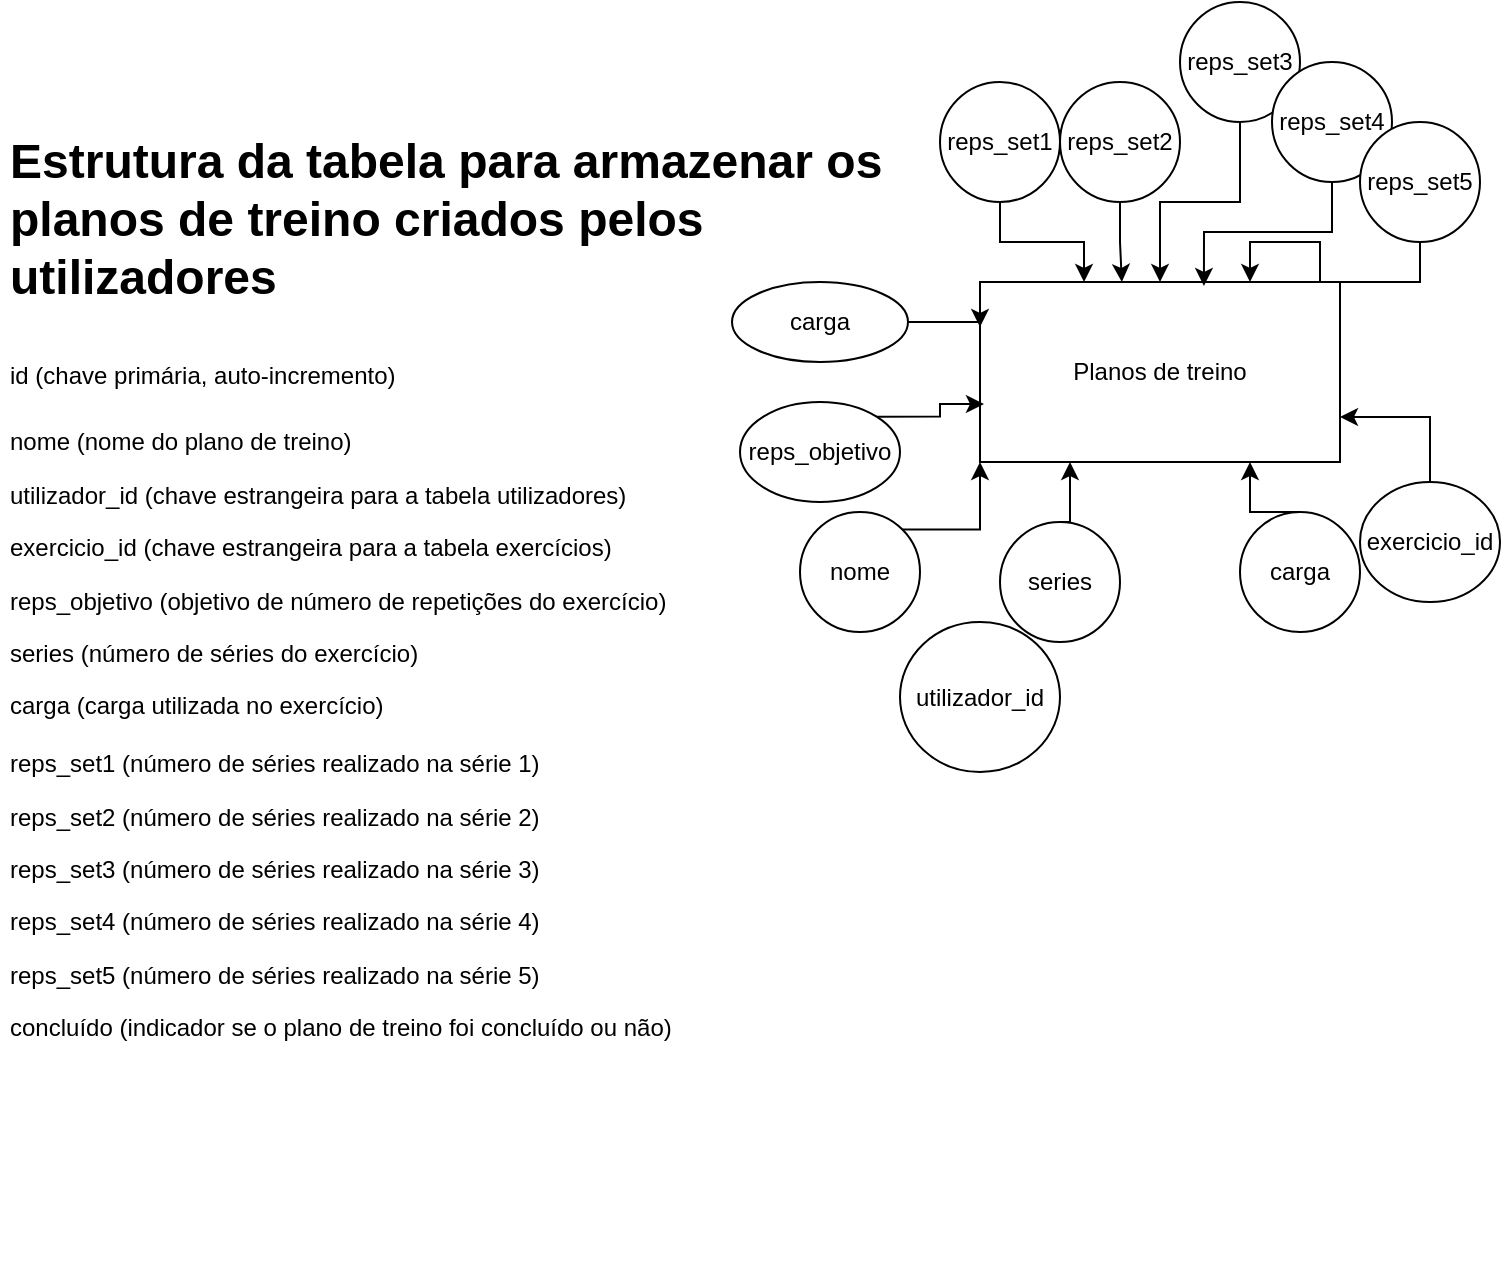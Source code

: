 <mxfile version="20.7.4" type="device"><diagram id="oC7-36rj8buSd17KACSE" name="Page-1"><mxGraphModel dx="1367" dy="741" grid="1" gridSize="10" guides="1" tooltips="1" connect="1" arrows="1" fold="1" page="1" pageScale="1" pageWidth="850" pageHeight="1100" math="0" shadow="0"><root><mxCell id="0"/><mxCell id="1" parent="0"/><mxCell id="NMemOpilYqhohQRS49X0-16" value="&lt;h1&gt;Estrutura da tabela para armazenar os planos de treino criados pelos utilizadores&lt;br&gt;&lt;/h1&gt;&lt;h1&gt;&lt;span style=&quot;background-color: initial; font-size: 12px; font-weight: normal;&quot;&gt;id (chave primária, auto-incremento)&lt;/span&gt;&lt;br&gt;&lt;/h1&gt;&lt;p&gt;nome (nome do plano de treino)&lt;/p&gt;&lt;p&gt;utilizador_id (chave estrangeira para a tabela utilizadores)&lt;/p&gt;&lt;p&gt;exercicio_id (chave estrangeira para a tabela exercícios)&lt;/p&gt;&lt;p&gt;reps_objetivo (objetivo de número de repetições do exercício)&lt;/p&gt;&lt;p&gt;series (número de séries do exercício)&lt;/p&gt;&lt;p&gt;carga (carga utilizada no exercício)&lt;br&gt;&lt;br&gt;reps_set1 (número de séries realizado na série 1)&lt;br&gt;&lt;/p&gt;&lt;p&gt;reps_set2 (número de séries realizado na série 2)&lt;br&gt;&lt;/p&gt;&lt;p&gt;reps_set3 (número de séries realizado na série 3)&lt;br&gt;&lt;/p&gt;&lt;p&gt;reps_set4 (número de séries realizado na série 4)&lt;br&gt;&lt;/p&gt;&lt;p&gt;reps_set5 (número de séries realizado na série 5)&lt;br&gt;&lt;/p&gt;&lt;p&gt;concluído (indicador se o plano de treino foi concluído ou não)&lt;/p&gt;" style="text;html=1;strokeColor=none;fillColor=none;spacing=5;spacingTop=-20;whiteSpace=wrap;overflow=hidden;rounded=0;" parent="1" vertex="1"><mxGeometry x="34" y="80" width="460" height="580" as="geometry"/></mxCell><mxCell id="NMemOpilYqhohQRS49X0-17" value="Planos de treino" style="rounded=0;whiteSpace=wrap;html=1;" parent="1" vertex="1"><mxGeometry x="524" y="160" width="180" height="90" as="geometry"/></mxCell><mxCell id="NMemOpilYqhohQRS49X0-29" style="edgeStyle=orthogonalEdgeStyle;rounded=0;orthogonalLoop=1;jettySize=auto;html=1;exitX=1;exitY=0;exitDx=0;exitDy=0;entryX=0;entryY=1;entryDx=0;entryDy=0;" parent="1" source="NMemOpilYqhohQRS49X0-18" target="NMemOpilYqhohQRS49X0-17" edge="1"><mxGeometry relative="1" as="geometry"/></mxCell><mxCell id="NMemOpilYqhohQRS49X0-18" value="nome" style="ellipse;whiteSpace=wrap;html=1;" parent="1" vertex="1"><mxGeometry x="434" y="275" width="60" height="60" as="geometry"/></mxCell><mxCell id="NMemOpilYqhohQRS49X0-19" value="utilizador_id" style="ellipse;whiteSpace=wrap;html=1;" parent="1" vertex="1"><mxGeometry x="484" y="330" width="80" height="75" as="geometry"/></mxCell><mxCell id="NMemOpilYqhohQRS49X0-34" style="edgeStyle=orthogonalEdgeStyle;rounded=0;orthogonalLoop=1;jettySize=auto;html=1;exitX=0.5;exitY=0;exitDx=0;exitDy=0;entryX=1;entryY=0.75;entryDx=0;entryDy=0;" parent="1" source="NMemOpilYqhohQRS49X0-20" target="NMemOpilYqhohQRS49X0-17" edge="1"><mxGeometry relative="1" as="geometry"/></mxCell><mxCell id="NMemOpilYqhohQRS49X0-20" value="exercicio_id" style="ellipse;whiteSpace=wrap;html=1;" parent="1" vertex="1"><mxGeometry x="714" y="260" width="70" height="60" as="geometry"/></mxCell><mxCell id="NMemOpilYqhohQRS49X0-35" style="edgeStyle=orthogonalEdgeStyle;rounded=0;orthogonalLoop=1;jettySize=auto;html=1;exitX=1;exitY=0;exitDx=0;exitDy=0;entryX=0.011;entryY=0.678;entryDx=0;entryDy=0;entryPerimeter=0;" parent="1" source="NMemOpilYqhohQRS49X0-21" target="NMemOpilYqhohQRS49X0-17" edge="1"><mxGeometry relative="1" as="geometry"/></mxCell><mxCell id="NMemOpilYqhohQRS49X0-21" value="reps_objetivo" style="ellipse;whiteSpace=wrap;html=1;" parent="1" vertex="1"><mxGeometry x="404" y="220" width="80" height="50" as="geometry"/></mxCell><mxCell id="NMemOpilYqhohQRS49X0-30" style="edgeStyle=orthogonalEdgeStyle;rounded=0;orthogonalLoop=1;jettySize=auto;html=1;exitX=0.5;exitY=0;exitDx=0;exitDy=0;entryX=0.25;entryY=1;entryDx=0;entryDy=0;" parent="1" source="NMemOpilYqhohQRS49X0-22" target="NMemOpilYqhohQRS49X0-17" edge="1"><mxGeometry relative="1" as="geometry"/></mxCell><mxCell id="NMemOpilYqhohQRS49X0-22" value="series" style="ellipse;whiteSpace=wrap;html=1;" parent="1" vertex="1"><mxGeometry x="534" y="280" width="60" height="60" as="geometry"/></mxCell><mxCell id="NMemOpilYqhohQRS49X0-32" style="edgeStyle=orthogonalEdgeStyle;rounded=0;orthogonalLoop=1;jettySize=auto;html=1;exitX=0.5;exitY=0;exitDx=0;exitDy=0;entryX=0.75;entryY=1;entryDx=0;entryDy=0;" parent="1" source="NMemOpilYqhohQRS49X0-23" target="NMemOpilYqhohQRS49X0-17" edge="1"><mxGeometry relative="1" as="geometry"/></mxCell><mxCell id="NMemOpilYqhohQRS49X0-23" value="carga" style="ellipse;whiteSpace=wrap;html=1;" parent="1" vertex="1"><mxGeometry x="654" y="275" width="60" height="60" as="geometry"/></mxCell><mxCell id="NMemOpilYqhohQRS49X0-36" style="edgeStyle=orthogonalEdgeStyle;rounded=0;orthogonalLoop=1;jettySize=auto;html=1;exitX=1;exitY=0.5;exitDx=0;exitDy=0;entryX=0;entryY=0.25;entryDx=0;entryDy=0;" parent="1" source="NMemOpilYqhohQRS49X0-25" target="NMemOpilYqhohQRS49X0-17" edge="1"><mxGeometry relative="1" as="geometry"/></mxCell><mxCell id="NMemOpilYqhohQRS49X0-25" value="carga" style="ellipse;whiteSpace=wrap;html=1;" parent="1" vertex="1"><mxGeometry x="400" y="160" width="88" height="40" as="geometry"/></mxCell><mxCell id="NMemOpilYqhohQRS49X0-46" style="edgeStyle=orthogonalEdgeStyle;rounded=0;orthogonalLoop=1;jettySize=auto;html=1;exitX=0.5;exitY=1;exitDx=0;exitDy=0;entryX=0.289;entryY=0;entryDx=0;entryDy=0;entryPerimeter=0;" parent="1" source="NMemOpilYqhohQRS49X0-26" target="NMemOpilYqhohQRS49X0-17" edge="1"><mxGeometry relative="1" as="geometry"/></mxCell><mxCell id="NMemOpilYqhohQRS49X0-26" value="reps_set1" style="ellipse;whiteSpace=wrap;html=1;" parent="1" vertex="1"><mxGeometry x="504" y="60" width="60" height="60" as="geometry"/></mxCell><mxCell id="NMemOpilYqhohQRS49X0-43" style="edgeStyle=orthogonalEdgeStyle;rounded=0;orthogonalLoop=1;jettySize=auto;html=1;exitX=0.5;exitY=1;exitDx=0;exitDy=0;entryX=0.394;entryY=0;entryDx=0;entryDy=0;entryPerimeter=0;" parent="1" source="NMemOpilYqhohQRS49X0-38" target="NMemOpilYqhohQRS49X0-17" edge="1"><mxGeometry relative="1" as="geometry"/></mxCell><mxCell id="NMemOpilYqhohQRS49X0-38" value="reps_set2" style="ellipse;whiteSpace=wrap;html=1;" parent="1" vertex="1"><mxGeometry x="564" y="60" width="60" height="60" as="geometry"/></mxCell><mxCell id="NMemOpilYqhohQRS49X0-44" style="edgeStyle=orthogonalEdgeStyle;rounded=0;orthogonalLoop=1;jettySize=auto;html=1;exitX=0.5;exitY=1;exitDx=0;exitDy=0;" parent="1" source="NMemOpilYqhohQRS49X0-39" target="NMemOpilYqhohQRS49X0-17" edge="1"><mxGeometry relative="1" as="geometry"/></mxCell><mxCell id="NMemOpilYqhohQRS49X0-39" value="reps_set3" style="ellipse;whiteSpace=wrap;html=1;" parent="1" vertex="1"><mxGeometry x="624" y="20" width="60" height="60" as="geometry"/></mxCell><mxCell id="NMemOpilYqhohQRS49X0-45" style="edgeStyle=orthogonalEdgeStyle;rounded=0;orthogonalLoop=1;jettySize=auto;html=1;exitX=0.5;exitY=1;exitDx=0;exitDy=0;entryX=0.622;entryY=0.022;entryDx=0;entryDy=0;entryPerimeter=0;" parent="1" source="NMemOpilYqhohQRS49X0-40" target="NMemOpilYqhohQRS49X0-17" edge="1"><mxGeometry relative="1" as="geometry"/></mxCell><mxCell id="NMemOpilYqhohQRS49X0-40" value="reps_set4" style="ellipse;whiteSpace=wrap;html=1;" parent="1" vertex="1"><mxGeometry x="670" y="50" width="60" height="60" as="geometry"/></mxCell><mxCell id="NMemOpilYqhohQRS49X0-42" style="edgeStyle=orthogonalEdgeStyle;rounded=0;orthogonalLoop=1;jettySize=auto;html=1;exitX=0.5;exitY=1;exitDx=0;exitDy=0;entryX=0.75;entryY=0;entryDx=0;entryDy=0;" parent="1" source="NMemOpilYqhohQRS49X0-41" target="NMemOpilYqhohQRS49X0-17" edge="1"><mxGeometry relative="1" as="geometry"/></mxCell><mxCell id="NMemOpilYqhohQRS49X0-41" value="reps_set5" style="ellipse;whiteSpace=wrap;html=1;" parent="1" vertex="1"><mxGeometry x="714" y="80" width="60" height="60" as="geometry"/></mxCell></root></mxGraphModel></diagram></mxfile>